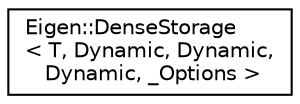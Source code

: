 digraph "Graphical Class Hierarchy"
{
  edge [fontname="Helvetica",fontsize="10",labelfontname="Helvetica",labelfontsize="10"];
  node [fontname="Helvetica",fontsize="10",shape=record];
  rankdir="LR";
  Node1 [label="Eigen::DenseStorage\l\< T, Dynamic, Dynamic,\l Dynamic, _Options \>",height=0.2,width=0.4,color="black", fillcolor="white", style="filled",URL="$class_eigen_1_1_dense_storage_3_01_t_00_01_dynamic_00_01_dynamic_00_01_dynamic_00_01___options_01_4.html"];
}
